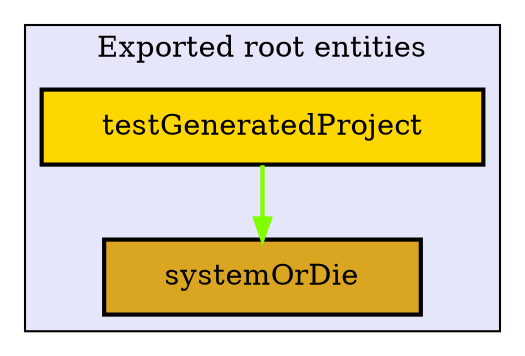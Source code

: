 digraph "Levels within Snap.TestCommon" {
    node [margin="0.4,0.1"
         ,style=filled];
    subgraph cluster_0 {
        graph [label="Exported root entities"
              ,style=filled
              ,fillcolor=lavender];
        1 [label=systemOrDie
          ,shape=box
          ,fillcolor=goldenrod
          ,style="filled,bold"];
        2 [label=testGeneratedProject
          ,shape=box
          ,fillcolor=gold
          ,style="filled,bold"];
    }
    2 -> 1 [penwidth=2.09861228866811
           ,color=chartreuse];
}
